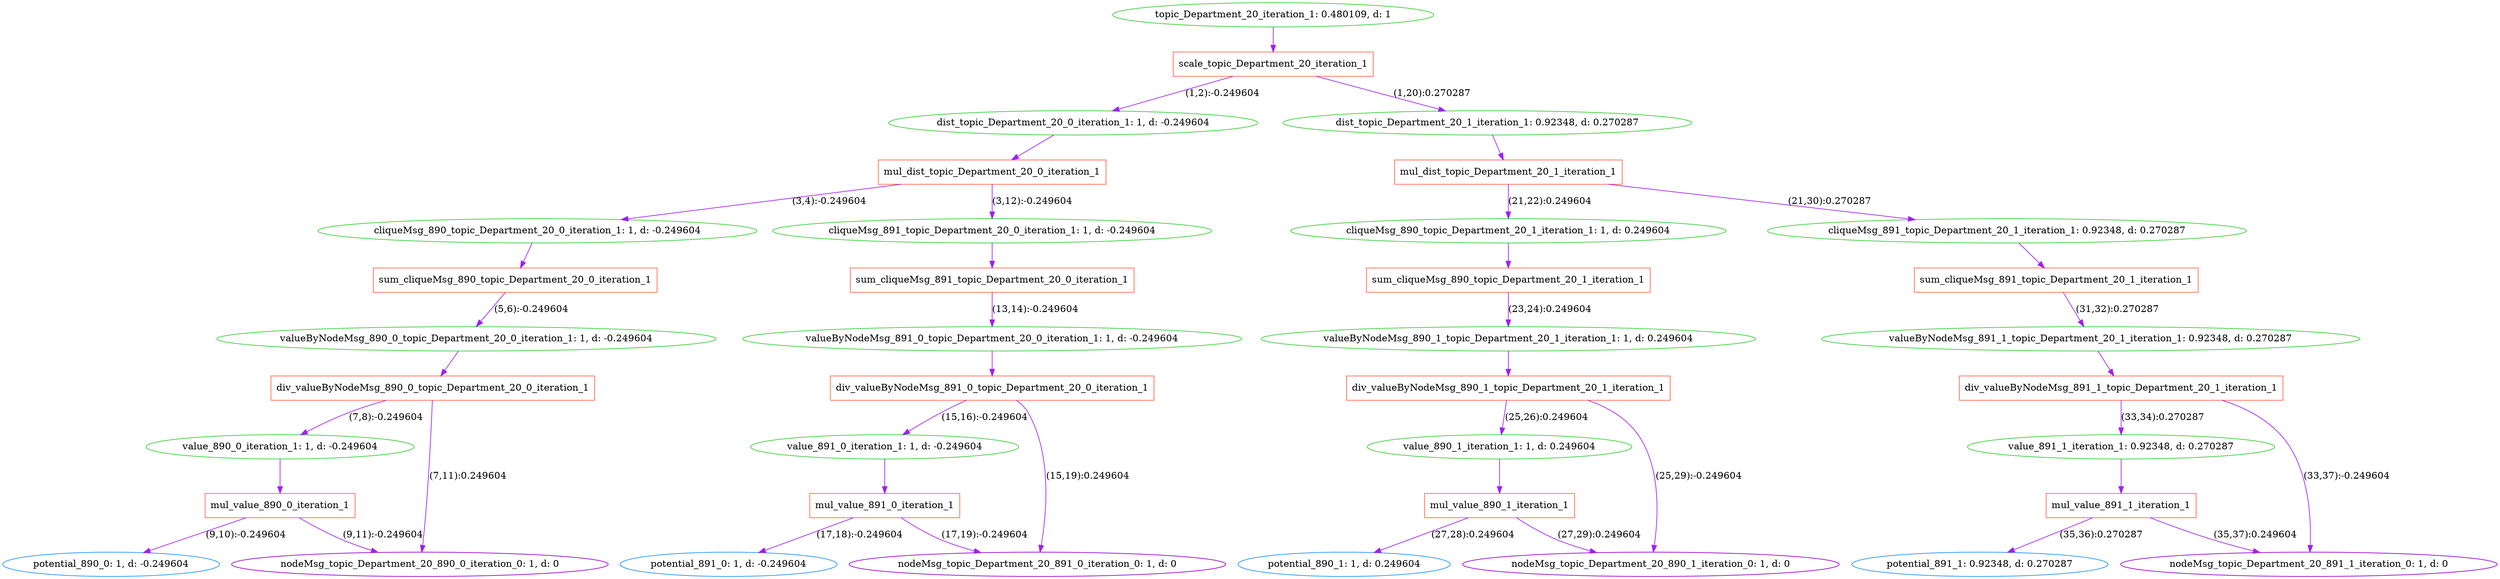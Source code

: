 digraph G {
0 [label="topic_Department_20_iteration_1: 0.480109, d: 1", shape=oval, color=limegreen];
1 [label="scale_topic_Department_20_iteration_1", shape=box, color=tomato];
2 [label="dist_topic_Department_20_0_iteration_1: 1, d: -0.249604", shape=oval, color=limegreen];
3 [label="mul_dist_topic_Department_20_0_iteration_1", shape=box, color=tomato];
4 [label="cliqueMsg_890_topic_Department_20_0_iteration_1: 1, d: -0.249604", shape=oval, color=limegreen];
5 [label="sum_cliqueMsg_890_topic_Department_20_0_iteration_1", shape=box, color=tomato];
6 [label="valueByNodeMsg_890_0_topic_Department_20_0_iteration_1: 1, d: -0.249604", shape=oval, color=limegreen];
7 [label="div_valueByNodeMsg_890_0_topic_Department_20_0_iteration_1", shape=box, color=tomato];
8 [label="value_890_0_iteration_1: 1, d: -0.249604", shape=oval, color=limegreen];
9 [label="mul_value_890_0_iteration_1", shape=box, color=tomato];
10 [label="potential_890_0: 1, d: -0.249604", shape=oval, color=dodgerblue];
11 [label="nodeMsg_topic_Department_20_890_0_iteration_0: 1, d: 0", shape=oval, color=darkviolet];
12 [label="cliqueMsg_891_topic_Department_20_0_iteration_1: 1, d: -0.249604", shape=oval, color=limegreen];
13 [label="sum_cliqueMsg_891_topic_Department_20_0_iteration_1", shape=box, color=tomato];
14 [label="valueByNodeMsg_891_0_topic_Department_20_0_iteration_1: 1, d: -0.249604", shape=oval, color=limegreen];
15 [label="div_valueByNodeMsg_891_0_topic_Department_20_0_iteration_1", shape=box, color=tomato];
16 [label="value_891_0_iteration_1: 1, d: -0.249604", shape=oval, color=limegreen];
17 [label="mul_value_891_0_iteration_1", shape=box, color=tomato];
18 [label="potential_891_0: 1, d: -0.249604", shape=oval, color=dodgerblue];
19 [label="nodeMsg_topic_Department_20_891_0_iteration_0: 1, d: 0", shape=oval, color=darkviolet];
20 [label="dist_topic_Department_20_1_iteration_1: 0.92348, d: 0.270287", shape=oval, color=limegreen];
21 [label="mul_dist_topic_Department_20_1_iteration_1", shape=box, color=tomato];
22 [label="cliqueMsg_890_topic_Department_20_1_iteration_1: 1, d: 0.249604", shape=oval, color=limegreen];
23 [label="sum_cliqueMsg_890_topic_Department_20_1_iteration_1", shape=box, color=tomato];
24 [label="valueByNodeMsg_890_1_topic_Department_20_1_iteration_1: 1, d: 0.249604", shape=oval, color=limegreen];
25 [label="div_valueByNodeMsg_890_1_topic_Department_20_1_iteration_1", shape=box, color=tomato];
26 [label="value_890_1_iteration_1: 1, d: 0.249604", shape=oval, color=limegreen];
27 [label="mul_value_890_1_iteration_1", shape=box, color=tomato];
28 [label="potential_890_1: 1, d: 0.249604", shape=oval, color=dodgerblue];
29 [label="nodeMsg_topic_Department_20_890_1_iteration_0: 1, d: 0", shape=oval, color=darkviolet];
30 [label="cliqueMsg_891_topic_Department_20_1_iteration_1: 0.92348, d: 0.270287", shape=oval, color=limegreen];
31 [label="sum_cliqueMsg_891_topic_Department_20_1_iteration_1", shape=box, color=tomato];
32 [label="valueByNodeMsg_891_1_topic_Department_20_1_iteration_1: 0.92348, d: 0.270287", shape=oval, color=limegreen];
33 [label="div_valueByNodeMsg_891_1_topic_Department_20_1_iteration_1", shape=box, color=tomato];
34 [label="value_891_1_iteration_1: 0.92348, d: 0.270287", shape=oval, color=limegreen];
35 [label="mul_value_891_1_iteration_1", shape=box, color=tomato];
36 [label="potential_891_1: 0.92348, d: 0.270287", shape=oval, color=dodgerblue];
37 [label="nodeMsg_topic_Department_20_891_1_iteration_0: 1, d: 0", shape=oval, color=darkviolet];
0->1  [color=purple]
;
1->2  [color=purple]
 [label="(1,2):-0.249604"];
2->3  [color=purple]
;
3->4  [color=purple]
 [label="(3,4):-0.249604"];
4->5  [color=purple]
;
5->6  [color=purple]
 [label="(5,6):-0.249604"];
6->7  [color=purple]
;
7->8  [color=purple]
 [label="(7,8):-0.249604"];
8->9  [color=purple]
;
9->10  [color=purple]
 [label="(9,10):-0.249604"];
9->11  [color=purple]
 [label="(9,11):-0.249604"];
7->11  [color=purple]
 [label="(7,11):0.249604"];
3->12  [color=purple]
 [label="(3,12):-0.249604"];
12->13  [color=purple]
;
13->14  [color=purple]
 [label="(13,14):-0.249604"];
14->15  [color=purple]
;
15->16  [color=purple]
 [label="(15,16):-0.249604"];
16->17  [color=purple]
;
17->18  [color=purple]
 [label="(17,18):-0.249604"];
17->19  [color=purple]
 [label="(17,19):-0.249604"];
15->19  [color=purple]
 [label="(15,19):0.249604"];
1->20  [color=purple]
 [label="(1,20):0.270287"];
20->21  [color=purple]
;
21->22  [color=purple]
 [label="(21,22):0.249604"];
22->23  [color=purple]
;
23->24  [color=purple]
 [label="(23,24):0.249604"];
24->25  [color=purple]
;
25->26  [color=purple]
 [label="(25,26):0.249604"];
26->27  [color=purple]
;
27->28  [color=purple]
 [label="(27,28):0.249604"];
27->29  [color=purple]
 [label="(27,29):0.249604"];
25->29  [color=purple]
 [label="(25,29):-0.249604"];
21->30  [color=purple]
 [label="(21,30):0.270287"];
30->31  [color=purple]
;
31->32  [color=purple]
 [label="(31,32):0.270287"];
32->33  [color=purple]
;
33->34  [color=purple]
 [label="(33,34):0.270287"];
34->35  [color=purple]
;
35->36  [color=purple]
 [label="(35,36):0.270287"];
35->37  [color=purple]
 [label="(35,37):0.249604"];
33->37  [color=purple]
 [label="(33,37):-0.249604"];
}
